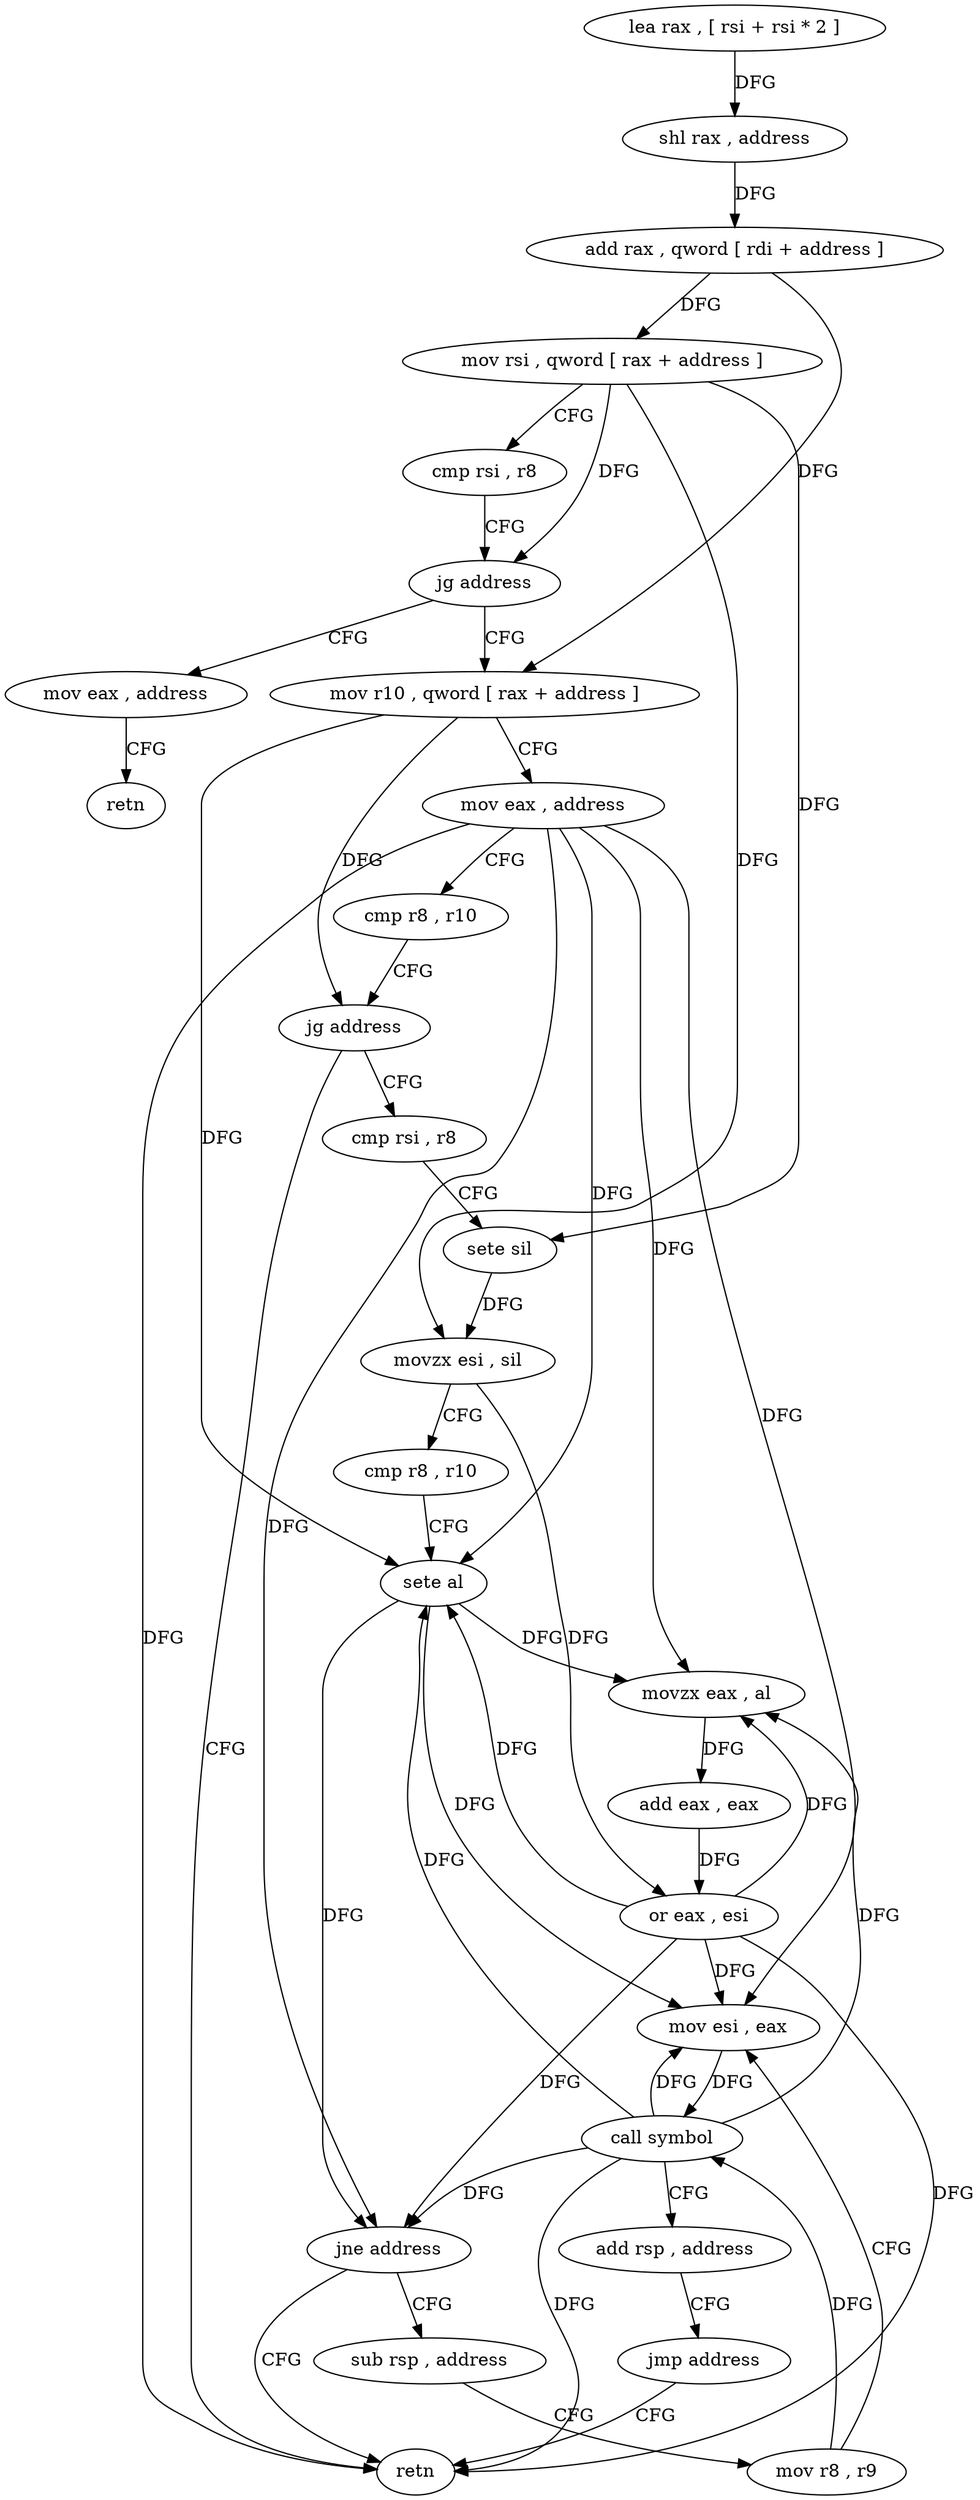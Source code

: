 digraph "func" {
"4319796" [label = "lea rax , [ rsi + rsi * 2 ]" ]
"4319800" [label = "shl rax , address" ]
"4319804" [label = "add rax , qword [ rdi + address ]" ]
"4319811" [label = "mov rsi , qword [ rax + address ]" ]
"4319815" [label = "cmp rsi , r8" ]
"4319818" [label = "jg address" ]
"4319882" [label = "mov eax , address" ]
"4319820" [label = "mov r10 , qword [ rax + address ]" ]
"4319887" [label = "retn" ]
"4319824" [label = "mov eax , address" ]
"4319829" [label = "cmp r8 , r10" ]
"4319832" [label = "jg address" ]
"4319860" [label = "retn" ]
"4319834" [label = "cmp rsi , r8" ]
"4319837" [label = "sete sil" ]
"4319841" [label = "movzx esi , sil" ]
"4319845" [label = "cmp r8 , r10" ]
"4319848" [label = "sete al" ]
"4319851" [label = "movzx eax , al" ]
"4319854" [label = "add eax , eax" ]
"4319856" [label = "or eax , esi" ]
"4319858" [label = "jne address" ]
"4319862" [label = "sub rsp , address" ]
"4319866" [label = "mov r8 , r9" ]
"4319869" [label = "mov esi , eax" ]
"4319871" [label = "call symbol" ]
"4319876" [label = "add rsp , address" ]
"4319880" [label = "jmp address" ]
"4319796" -> "4319800" [ label = "DFG" ]
"4319800" -> "4319804" [ label = "DFG" ]
"4319804" -> "4319811" [ label = "DFG" ]
"4319804" -> "4319820" [ label = "DFG" ]
"4319811" -> "4319815" [ label = "CFG" ]
"4319811" -> "4319818" [ label = "DFG" ]
"4319811" -> "4319837" [ label = "DFG" ]
"4319811" -> "4319841" [ label = "DFG" ]
"4319815" -> "4319818" [ label = "CFG" ]
"4319818" -> "4319882" [ label = "CFG" ]
"4319818" -> "4319820" [ label = "CFG" ]
"4319882" -> "4319887" [ label = "CFG" ]
"4319820" -> "4319824" [ label = "CFG" ]
"4319820" -> "4319832" [ label = "DFG" ]
"4319820" -> "4319848" [ label = "DFG" ]
"4319824" -> "4319829" [ label = "CFG" ]
"4319824" -> "4319860" [ label = "DFG" ]
"4319824" -> "4319848" [ label = "DFG" ]
"4319824" -> "4319851" [ label = "DFG" ]
"4319824" -> "4319858" [ label = "DFG" ]
"4319824" -> "4319869" [ label = "DFG" ]
"4319829" -> "4319832" [ label = "CFG" ]
"4319832" -> "4319860" [ label = "CFG" ]
"4319832" -> "4319834" [ label = "CFG" ]
"4319834" -> "4319837" [ label = "CFG" ]
"4319837" -> "4319841" [ label = "DFG" ]
"4319841" -> "4319845" [ label = "CFG" ]
"4319841" -> "4319856" [ label = "DFG" ]
"4319845" -> "4319848" [ label = "CFG" ]
"4319848" -> "4319851" [ label = "DFG" ]
"4319848" -> "4319858" [ label = "DFG" ]
"4319848" -> "4319869" [ label = "DFG" ]
"4319851" -> "4319854" [ label = "DFG" ]
"4319854" -> "4319856" [ label = "DFG" ]
"4319856" -> "4319858" [ label = "DFG" ]
"4319856" -> "4319851" [ label = "DFG" ]
"4319856" -> "4319860" [ label = "DFG" ]
"4319856" -> "4319848" [ label = "DFG" ]
"4319856" -> "4319869" [ label = "DFG" ]
"4319858" -> "4319862" [ label = "CFG" ]
"4319858" -> "4319860" [ label = "CFG" ]
"4319862" -> "4319866" [ label = "CFG" ]
"4319866" -> "4319869" [ label = "CFG" ]
"4319866" -> "4319871" [ label = "DFG" ]
"4319869" -> "4319871" [ label = "DFG" ]
"4319871" -> "4319876" [ label = "CFG" ]
"4319871" -> "4319851" [ label = "DFG" ]
"4319871" -> "4319858" [ label = "DFG" ]
"4319871" -> "4319869" [ label = "DFG" ]
"4319871" -> "4319860" [ label = "DFG" ]
"4319871" -> "4319848" [ label = "DFG" ]
"4319876" -> "4319880" [ label = "CFG" ]
"4319880" -> "4319860" [ label = "CFG" ]
}
